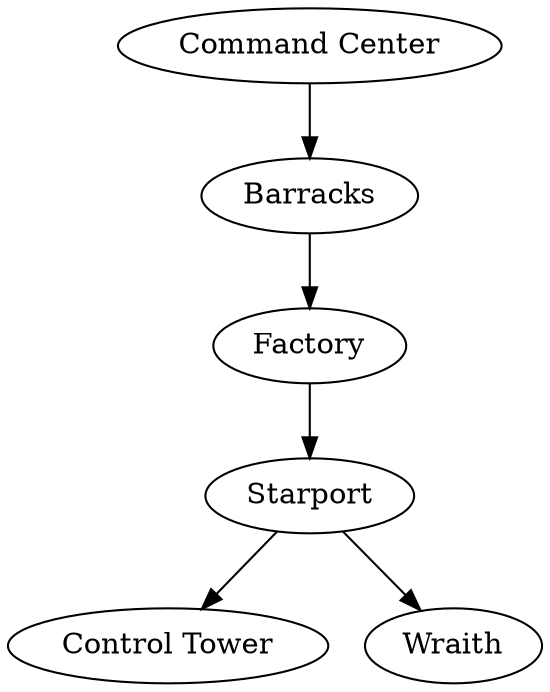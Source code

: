 digraph G {
0 [depth=0, label="Command Center", penwidth=1, strength=1, x=0, y=0, z=0];
1 [depth=1, label=Barracks, penwidth=1, strength=1, x=0, y=0, z=0];
2 [depth=2, label=Factory, penwidth=1, strength=1, x=0, y=0, z=0];
3 [depth=3, label=Starport, penwidth=1, strength=1, x=0, y=0, z=0];
4 [depth=4, label="Control Tower", penwidth=1, strength=1, x=0, y=0, z=0];
5 [depth=4, label=Wraith, penwidth=1, strength=1, x=0, y=0, z=0];
0->1 ;
1->2 ;
2->3 ;
3->4 ;
3->5 ;
}
